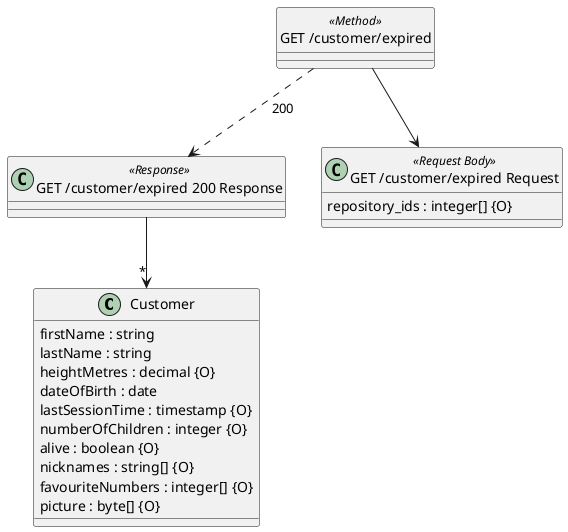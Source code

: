 @startuml
set namespaceSeparator none

class "Customer" {
  firstName : string
  lastName : string
  heightMetres : decimal {O}
  dateOfBirth : date
  lastSessionTime : timestamp {O}
  numberOfChildren : integer {O}
  alive : boolean {O}
  nicknames : string[] {O}
  favouriteNumbers : integer[] {O}
  picture : byte[] {O}
}
hide <<Method>> circle

class "GET /customer/expired" <<Method>> {
}

class "GET /customer/expired 200 Response" <<Response>> {
}

"GET /customer/expired 200 Response" --> "*" "Customer"

"GET /customer/expired" ..> "GET /customer/expired 200 Response": 200

class "GET /customer/expired Request" <<Request Body>> {
  repository_ids : integer[] {O}
}

"GET /customer/expired" --> "GET /customer/expired Request"

@enduml